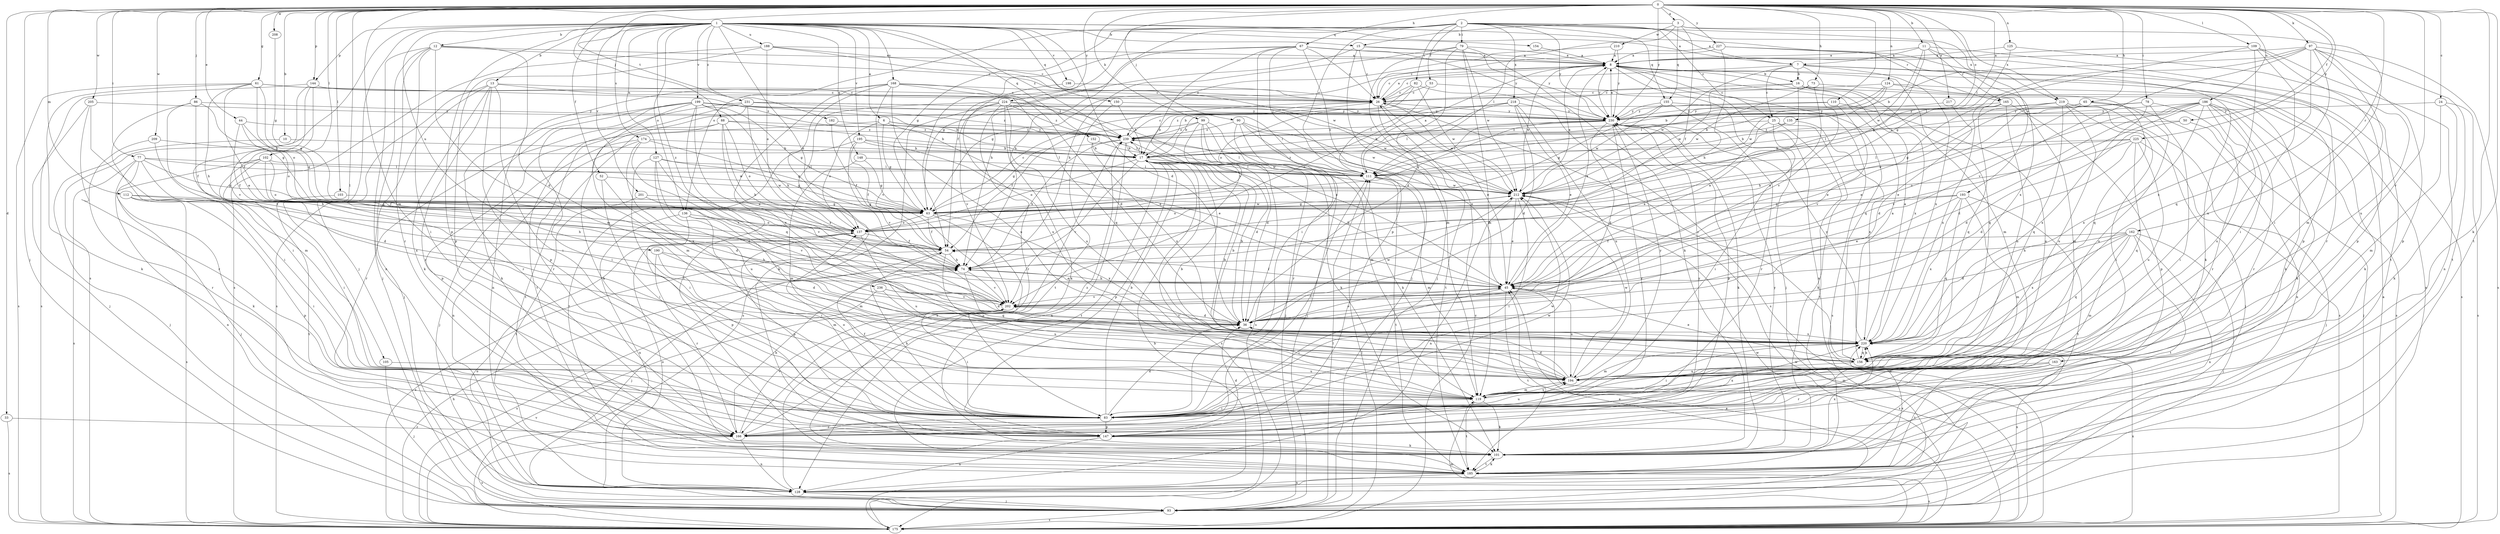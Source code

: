 strict digraph  {
0;
1;
2;
3;
6;
7;
8;
10;
11;
12;
13;
15;
16;
17;
24;
25;
26;
33;
36;
44;
45;
50;
52;
53;
54;
61;
63;
65;
67;
73;
74;
77;
78;
79;
82;
83;
86;
88;
90;
93;
97;
99;
101;
102;
103;
105;
109;
110;
111;
112;
119;
124;
125;
127;
128;
135;
136;
137;
144;
147;
148;
150;
152;
154;
155;
156;
162;
163;
165;
166;
168;
174;
175;
182;
185;
186;
188;
190;
193;
194;
195;
198;
199;
201;
202;
205;
208;
209;
210;
212;
217;
218;
219;
220;
224;
225;
227;
230;
231;
236;
239;
0 -> 3  [label=a];
0 -> 10  [label=b];
0 -> 11  [label=b];
0 -> 24  [label=c];
0 -> 33  [label=d];
0 -> 44  [label=e];
0 -> 50  [label=f];
0 -> 61  [label=g];
0 -> 65  [label=h];
0 -> 67  [label=h];
0 -> 73  [label=h];
0 -> 77  [label=i];
0 -> 78  [label=i];
0 -> 86  [label=j];
0 -> 88  [label=j];
0 -> 90  [label=j];
0 -> 93  [label=j];
0 -> 97  [label=k];
0 -> 99  [label=k];
0 -> 101  [label=k];
0 -> 102  [label=l];
0 -> 103  [label=l];
0 -> 105  [label=l];
0 -> 109  [label=l];
0 -> 110  [label=l];
0 -> 111  [label=l];
0 -> 112  [label=m];
0 -> 119  [label=m];
0 -> 124  [label=n];
0 -> 125  [label=n];
0 -> 135  [label=o];
0 -> 144  [label=p];
0 -> 162  [label=r];
0 -> 163  [label=r];
0 -> 182  [label=t];
0 -> 185  [label=t];
0 -> 186  [label=u];
0 -> 205  [label=w];
0 -> 208  [label=w];
0 -> 209  [label=w];
0 -> 217  [label=x];
0 -> 224  [label=y];
0 -> 225  [label=y];
0 -> 227  [label=y];
0 -> 230  [label=y];
1 -> 6  [label=a];
1 -> 7  [label=a];
1 -> 12  [label=b];
1 -> 13  [label=b];
1 -> 15  [label=b];
1 -> 36  [label=d];
1 -> 52  [label=f];
1 -> 74  [label=h];
1 -> 93  [label=j];
1 -> 127  [label=n];
1 -> 136  [label=o];
1 -> 144  [label=p];
1 -> 147  [label=p];
1 -> 148  [label=q];
1 -> 150  [label=q];
1 -> 152  [label=q];
1 -> 154  [label=q];
1 -> 165  [label=r];
1 -> 168  [label=s];
1 -> 174  [label=s];
1 -> 175  [label=s];
1 -> 188  [label=u];
1 -> 190  [label=u];
1 -> 195  [label=v];
1 -> 198  [label=v];
1 -> 199  [label=v];
1 -> 201  [label=v];
1 -> 231  [label=z];
1 -> 236  [label=z];
1 -> 239  [label=z];
2 -> 7  [label=a];
2 -> 25  [label=c];
2 -> 53  [label=f];
2 -> 54  [label=f];
2 -> 63  [label=g];
2 -> 74  [label=h];
2 -> 79  [label=i];
2 -> 82  [label=i];
2 -> 136  [label=o];
2 -> 147  [label=p];
2 -> 155  [label=q];
2 -> 193  [label=u];
2 -> 218  [label=x];
2 -> 219  [label=x];
2 -> 230  [label=y];
3 -> 15  [label=b];
3 -> 54  [label=f];
3 -> 83  [label=i];
3 -> 111  [label=l];
3 -> 155  [label=q];
3 -> 210  [label=w];
3 -> 219  [label=x];
6 -> 45  [label=e];
6 -> 63  [label=g];
6 -> 111  [label=l];
6 -> 137  [label=o];
6 -> 185  [label=t];
6 -> 239  [label=z];
7 -> 16  [label=b];
7 -> 25  [label=c];
7 -> 26  [label=c];
7 -> 101  [label=k];
7 -> 175  [label=s];
7 -> 202  [label=v];
7 -> 212  [label=w];
7 -> 220  [label=x];
8 -> 16  [label=b];
8 -> 26  [label=c];
8 -> 63  [label=g];
8 -> 93  [label=j];
8 -> 119  [label=m];
8 -> 128  [label=n];
8 -> 156  [label=q];
8 -> 212  [label=w];
8 -> 230  [label=y];
10 -> 17  [label=b];
10 -> 93  [label=j];
11 -> 7  [label=a];
11 -> 8  [label=a];
11 -> 63  [label=g];
11 -> 165  [label=r];
11 -> 166  [label=r];
11 -> 185  [label=t];
11 -> 212  [label=w];
12 -> 8  [label=a];
12 -> 26  [label=c];
12 -> 36  [label=d];
12 -> 83  [label=i];
12 -> 93  [label=j];
12 -> 119  [label=m];
12 -> 128  [label=n];
12 -> 166  [label=r];
13 -> 26  [label=c];
13 -> 83  [label=i];
13 -> 93  [label=j];
13 -> 101  [label=k];
13 -> 147  [label=p];
13 -> 166  [label=r];
13 -> 175  [label=s];
13 -> 239  [label=z];
15 -> 8  [label=a];
15 -> 26  [label=c];
15 -> 63  [label=g];
15 -> 119  [label=m];
15 -> 230  [label=y];
16 -> 26  [label=c];
16 -> 45  [label=e];
16 -> 119  [label=m];
16 -> 156  [label=q];
16 -> 212  [label=w];
16 -> 220  [label=x];
17 -> 111  [label=l];
17 -> 137  [label=o];
17 -> 147  [label=p];
17 -> 175  [label=s];
17 -> 185  [label=t];
17 -> 202  [label=v];
17 -> 239  [label=z];
24 -> 101  [label=k];
24 -> 119  [label=m];
24 -> 175  [label=s];
24 -> 230  [label=y];
25 -> 45  [label=e];
25 -> 83  [label=i];
25 -> 101  [label=k];
25 -> 185  [label=t];
25 -> 239  [label=z];
26 -> 8  [label=a];
26 -> 17  [label=b];
26 -> 45  [label=e];
26 -> 185  [label=t];
26 -> 212  [label=w];
26 -> 230  [label=y];
33 -> 166  [label=r];
33 -> 175  [label=s];
36 -> 17  [label=b];
36 -> 45  [label=e];
36 -> 202  [label=v];
36 -> 212  [label=w];
36 -> 220  [label=x];
44 -> 54  [label=f];
44 -> 63  [label=g];
44 -> 137  [label=o];
44 -> 239  [label=z];
45 -> 8  [label=a];
45 -> 17  [label=b];
45 -> 54  [label=f];
45 -> 74  [label=h];
45 -> 83  [label=i];
45 -> 175  [label=s];
45 -> 185  [label=t];
45 -> 194  [label=u];
45 -> 202  [label=v];
50 -> 36  [label=d];
50 -> 93  [label=j];
50 -> 239  [label=z];
52 -> 36  [label=d];
52 -> 83  [label=i];
52 -> 212  [label=w];
53 -> 26  [label=c];
53 -> 101  [label=k];
53 -> 111  [label=l];
54 -> 74  [label=h];
54 -> 93  [label=j];
54 -> 175  [label=s];
54 -> 194  [label=u];
61 -> 26  [label=c];
61 -> 54  [label=f];
61 -> 63  [label=g];
61 -> 74  [label=h];
61 -> 101  [label=k];
61 -> 137  [label=o];
61 -> 175  [label=s];
61 -> 239  [label=z];
63 -> 26  [label=c];
63 -> 54  [label=f];
63 -> 83  [label=i];
63 -> 137  [label=o];
63 -> 212  [label=w];
63 -> 220  [label=x];
65 -> 45  [label=e];
65 -> 74  [label=h];
65 -> 128  [label=n];
65 -> 194  [label=u];
65 -> 230  [label=y];
67 -> 8  [label=a];
67 -> 26  [label=c];
67 -> 54  [label=f];
67 -> 74  [label=h];
67 -> 83  [label=i];
67 -> 93  [label=j];
67 -> 111  [label=l];
67 -> 202  [label=v];
67 -> 230  [label=y];
73 -> 26  [label=c];
73 -> 45  [label=e];
73 -> 101  [label=k];
73 -> 212  [label=w];
74 -> 45  [label=e];
74 -> 156  [label=q];
74 -> 202  [label=v];
77 -> 36  [label=d];
77 -> 63  [label=g];
77 -> 101  [label=k];
77 -> 111  [label=l];
77 -> 128  [label=n];
77 -> 175  [label=s];
77 -> 212  [label=w];
78 -> 83  [label=i];
78 -> 111  [label=l];
78 -> 166  [label=r];
78 -> 220  [label=x];
78 -> 230  [label=y];
79 -> 8  [label=a];
79 -> 36  [label=d];
79 -> 74  [label=h];
79 -> 93  [label=j];
79 -> 101  [label=k];
79 -> 119  [label=m];
79 -> 212  [label=w];
82 -> 17  [label=b];
82 -> 26  [label=c];
82 -> 137  [label=o];
82 -> 175  [label=s];
82 -> 212  [label=w];
83 -> 17  [label=b];
83 -> 36  [label=d];
83 -> 54  [label=f];
83 -> 74  [label=h];
83 -> 111  [label=l];
83 -> 137  [label=o];
83 -> 147  [label=p];
83 -> 166  [label=r];
83 -> 194  [label=u];
83 -> 212  [label=w];
83 -> 220  [label=x];
86 -> 54  [label=f];
86 -> 63  [label=g];
86 -> 83  [label=i];
86 -> 202  [label=v];
86 -> 230  [label=y];
88 -> 17  [label=b];
88 -> 45  [label=e];
88 -> 74  [label=h];
88 -> 137  [label=o];
88 -> 147  [label=p];
88 -> 166  [label=r];
88 -> 239  [label=z];
90 -> 45  [label=e];
90 -> 93  [label=j];
90 -> 101  [label=k];
90 -> 166  [label=r];
90 -> 212  [label=w];
90 -> 239  [label=z];
93 -> 45  [label=e];
93 -> 111  [label=l];
93 -> 137  [label=o];
93 -> 175  [label=s];
93 -> 212  [label=w];
93 -> 220  [label=x];
97 -> 8  [label=a];
97 -> 17  [label=b];
97 -> 63  [label=g];
97 -> 119  [label=m];
97 -> 147  [label=p];
97 -> 156  [label=q];
97 -> 175  [label=s];
97 -> 185  [label=t];
97 -> 202  [label=v];
97 -> 220  [label=x];
99 -> 36  [label=d];
99 -> 54  [label=f];
99 -> 93  [label=j];
99 -> 101  [label=k];
99 -> 119  [label=m];
99 -> 175  [label=s];
99 -> 239  [label=z];
101 -> 185  [label=t];
101 -> 220  [label=x];
101 -> 230  [label=y];
102 -> 54  [label=f];
102 -> 83  [label=i];
102 -> 93  [label=j];
102 -> 111  [label=l];
102 -> 137  [label=o];
102 -> 220  [label=x];
103 -> 63  [label=g];
103 -> 185  [label=t];
105 -> 93  [label=j];
105 -> 194  [label=u];
109 -> 8  [label=a];
109 -> 45  [label=e];
109 -> 83  [label=i];
109 -> 128  [label=n];
109 -> 147  [label=p];
109 -> 194  [label=u];
110 -> 194  [label=u];
110 -> 202  [label=v];
110 -> 230  [label=y];
110 -> 239  [label=z];
111 -> 8  [label=a];
111 -> 119  [label=m];
111 -> 185  [label=t];
111 -> 212  [label=w];
111 -> 239  [label=z];
112 -> 63  [label=g];
112 -> 74  [label=h];
112 -> 83  [label=i];
112 -> 147  [label=p];
112 -> 175  [label=s];
119 -> 83  [label=i];
119 -> 101  [label=k];
119 -> 185  [label=t];
119 -> 194  [label=u];
124 -> 17  [label=b];
124 -> 26  [label=c];
124 -> 111  [label=l];
124 -> 128  [label=n];
124 -> 156  [label=q];
124 -> 212  [label=w];
125 -> 8  [label=a];
125 -> 111  [label=l];
125 -> 194  [label=u];
127 -> 36  [label=d];
127 -> 63  [label=g];
127 -> 83  [label=i];
127 -> 111  [label=l];
127 -> 194  [label=u];
127 -> 202  [label=v];
128 -> 93  [label=j];
128 -> 137  [label=o];
128 -> 239  [label=z];
135 -> 17  [label=b];
135 -> 220  [label=x];
135 -> 239  [label=z];
136 -> 83  [label=i];
136 -> 119  [label=m];
136 -> 128  [label=n];
136 -> 137  [label=o];
136 -> 147  [label=p];
137 -> 54  [label=f];
137 -> 147  [label=p];
137 -> 194  [label=u];
144 -> 26  [label=c];
144 -> 45  [label=e];
144 -> 83  [label=i];
144 -> 175  [label=s];
144 -> 202  [label=v];
147 -> 36  [label=d];
147 -> 101  [label=k];
147 -> 128  [label=n];
147 -> 230  [label=y];
148 -> 63  [label=g];
148 -> 111  [label=l];
148 -> 119  [label=m];
150 -> 17  [label=b];
150 -> 185  [label=t];
150 -> 230  [label=y];
152 -> 17  [label=b];
152 -> 212  [label=w];
152 -> 220  [label=x];
154 -> 8  [label=a];
155 -> 63  [label=g];
155 -> 166  [label=r];
155 -> 175  [label=s];
155 -> 212  [label=w];
155 -> 230  [label=y];
156 -> 8  [label=a];
156 -> 17  [label=b];
156 -> 26  [label=c];
156 -> 45  [label=e];
156 -> 194  [label=u];
156 -> 220  [label=x];
162 -> 36  [label=d];
162 -> 54  [label=f];
162 -> 74  [label=h];
162 -> 93  [label=j];
162 -> 119  [label=m];
162 -> 128  [label=n];
162 -> 156  [label=q];
162 -> 185  [label=t];
162 -> 220  [label=x];
163 -> 119  [label=m];
163 -> 166  [label=r];
163 -> 185  [label=t];
163 -> 194  [label=u];
165 -> 147  [label=p];
165 -> 156  [label=q];
165 -> 194  [label=u];
165 -> 220  [label=x];
165 -> 230  [label=y];
166 -> 74  [label=h];
166 -> 128  [label=n];
166 -> 175  [label=s];
166 -> 202  [label=v];
166 -> 212  [label=w];
166 -> 239  [label=z];
168 -> 26  [label=c];
168 -> 36  [label=d];
168 -> 101  [label=k];
168 -> 128  [label=n];
168 -> 156  [label=q];
168 -> 185  [label=t];
168 -> 194  [label=u];
168 -> 202  [label=v];
174 -> 17  [label=b];
174 -> 63  [label=g];
174 -> 93  [label=j];
174 -> 128  [label=n];
174 -> 202  [label=v];
174 -> 220  [label=x];
175 -> 8  [label=a];
175 -> 17  [label=b];
175 -> 26  [label=c];
175 -> 45  [label=e];
175 -> 74  [label=h];
175 -> 111  [label=l];
175 -> 119  [label=m];
175 -> 202  [label=v];
175 -> 212  [label=w];
175 -> 220  [label=x];
182 -> 54  [label=f];
182 -> 239  [label=z];
185 -> 101  [label=k];
185 -> 128  [label=n];
185 -> 175  [label=s];
185 -> 220  [label=x];
186 -> 17  [label=b];
186 -> 36  [label=d];
186 -> 45  [label=e];
186 -> 83  [label=i];
186 -> 101  [label=k];
186 -> 166  [label=r];
186 -> 175  [label=s];
186 -> 194  [label=u];
186 -> 202  [label=v];
186 -> 220  [label=x];
186 -> 230  [label=y];
188 -> 8  [label=a];
188 -> 26  [label=c];
188 -> 137  [label=o];
188 -> 147  [label=p];
188 -> 175  [label=s];
188 -> 212  [label=w];
190 -> 36  [label=d];
190 -> 74  [label=h];
190 -> 119  [label=m];
190 -> 166  [label=r];
193 -> 45  [label=e];
193 -> 54  [label=f];
193 -> 63  [label=g];
193 -> 119  [label=m];
193 -> 156  [label=q];
193 -> 185  [label=t];
193 -> 220  [label=x];
194 -> 17  [label=b];
194 -> 36  [label=d];
194 -> 119  [label=m];
194 -> 212  [label=w];
194 -> 230  [label=y];
195 -> 17  [label=b];
195 -> 45  [label=e];
195 -> 54  [label=f];
195 -> 111  [label=l];
195 -> 185  [label=t];
195 -> 202  [label=v];
198 -> 26  [label=c];
198 -> 194  [label=u];
199 -> 17  [label=b];
199 -> 63  [label=g];
199 -> 74  [label=h];
199 -> 83  [label=i];
199 -> 101  [label=k];
199 -> 119  [label=m];
199 -> 156  [label=q];
199 -> 166  [label=r];
199 -> 220  [label=x];
199 -> 230  [label=y];
199 -> 239  [label=z];
201 -> 63  [label=g];
201 -> 185  [label=t];
201 -> 202  [label=v];
202 -> 36  [label=d];
202 -> 83  [label=i];
205 -> 93  [label=j];
205 -> 119  [label=m];
205 -> 166  [label=r];
205 -> 230  [label=y];
208 -> 63  [label=g];
209 -> 17  [label=b];
209 -> 74  [label=h];
209 -> 166  [label=r];
210 -> 8  [label=a];
210 -> 230  [label=y];
210 -> 239  [label=z];
212 -> 8  [label=a];
212 -> 45  [label=e];
212 -> 63  [label=g];
212 -> 83  [label=i];
212 -> 128  [label=n];
212 -> 137  [label=o];
217 -> 36  [label=d];
217 -> 230  [label=y];
218 -> 17  [label=b];
218 -> 36  [label=d];
218 -> 45  [label=e];
218 -> 111  [label=l];
218 -> 137  [label=o];
218 -> 194  [label=u];
218 -> 230  [label=y];
219 -> 45  [label=e];
219 -> 63  [label=g];
219 -> 83  [label=i];
219 -> 93  [label=j];
219 -> 156  [label=q];
219 -> 175  [label=s];
219 -> 194  [label=u];
219 -> 230  [label=y];
220 -> 8  [label=a];
220 -> 17  [label=b];
220 -> 83  [label=i];
220 -> 119  [label=m];
220 -> 156  [label=q];
220 -> 230  [label=y];
224 -> 45  [label=e];
224 -> 101  [label=k];
224 -> 137  [label=o];
224 -> 166  [label=r];
224 -> 175  [label=s];
224 -> 194  [label=u];
224 -> 202  [label=v];
224 -> 230  [label=y];
224 -> 239  [label=z];
225 -> 17  [label=b];
225 -> 36  [label=d];
225 -> 93  [label=j];
225 -> 111  [label=l];
225 -> 137  [label=o];
225 -> 156  [label=q];
225 -> 194  [label=u];
227 -> 8  [label=a];
227 -> 26  [label=c];
227 -> 74  [label=h];
227 -> 147  [label=p];
227 -> 220  [label=x];
230 -> 8  [label=a];
230 -> 17  [label=b];
230 -> 36  [label=d];
230 -> 63  [label=g];
230 -> 101  [label=k];
230 -> 111  [label=l];
230 -> 147  [label=p];
230 -> 166  [label=r];
230 -> 239  [label=z];
231 -> 101  [label=k];
231 -> 111  [label=l];
231 -> 166  [label=r];
231 -> 185  [label=t];
231 -> 212  [label=w];
231 -> 220  [label=x];
231 -> 230  [label=y];
236 -> 36  [label=d];
236 -> 175  [label=s];
236 -> 194  [label=u];
236 -> 202  [label=v];
239 -> 17  [label=b];
239 -> 26  [label=c];
239 -> 36  [label=d];
239 -> 63  [label=g];
239 -> 74  [label=h];
239 -> 111  [label=l];
239 -> 128  [label=n];
}
